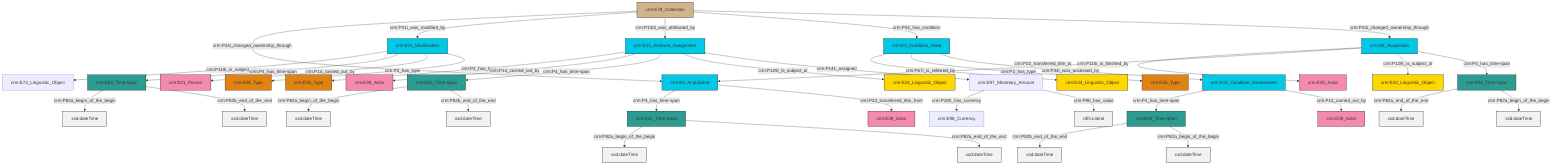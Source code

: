 graph TD
classDef Literal fill:#f2f2f2,stroke:#000000;
classDef CRM_Entity fill:#FFFFFF,stroke:#000000;
classDef Temporal_Entity fill:#00C9E6, stroke:#000000;
classDef Type fill:#E18312, stroke:#000000;
classDef Time-Span fill:#2C9C91, stroke:#000000;
classDef Appellation fill:#FFEB7F, stroke:#000000;
classDef Place fill:#008836, stroke:#000000;
classDef Persistent_Item fill:#B266B2, stroke:#000000;
classDef Conceptual_Object fill:#FFD700, stroke:#000000;
classDef Physical_Thing fill:#D2B48C, stroke:#000000;
classDef Actor fill:#f58aad, stroke:#000000;
classDef PC_Classes fill:#4ce600, stroke:#000000;
classDef Multi fill:#cccccc,stroke:#000000;

0["crm:E11_Modification"]:::Temporal_Entity -->|crm:P119i_is_subject_of| 1["crm:E73_Linguistic_Object"]:::Default
2["crm:E52_Time-Span"]:::Time-Span -->|crm:P82b_end_of_the_end| 3[xsd:dateTime]:::Literal
8["crm:E14_Condition_Assessment"]:::Temporal_Entity -->|crm:P4_has_time-span| 2["crm:E52_Time-Span"]:::Time-Span
0["crm:E11_Modification"]:::Temporal_Entity -->|crm:P4_has_time-span| 13["crm:E52_Time-Span"]:::Time-Span
14["crm:E52_Time-Span"]:::Time-Span -->|crm:P82a_end_of_the_end| 15[xsd:dateTime]:::Literal
13["crm:E52_Time-Span"]:::Time-Span -->|crm:P82a_begin_of_the_begin| 20[xsd:dateTime]:::Literal
21["crm:E8_Acquisition"]:::Temporal_Entity -->|crm:P22_transferred_title_to| 22["crm:E39_Actor"]:::Actor
0["crm:E11_Modification"]:::Temporal_Entity -->|crm:P14_carried_out_by| 24["crm:E21_Person"]:::Actor
25["crm:E3_Condition_State"]:::Temporal_Entity -->|crm:P67i_is_referred_by| 4["crm:E33_Linguistic_Object"]:::Conceptual_Object
9["crm:E13_Attribute_Assignment"]:::Temporal_Entity -->|crm:P2_has_type| 16["crm:E55_Type"]:::Type
21["crm:E8_Acquisition"]:::Temporal_Entity -->|crm:P115i_is_finished_by| 32["crm:E8_Acquisition"]:::Temporal_Entity
21["crm:E8_Acquisition"]:::Temporal_Entity -->|crm:P129i_is_subject_of| 33["crm:E33_Linguistic_Object"]:::Conceptual_Object
9["crm:E13_Attribute_Assignment"]:::Temporal_Entity -->|crm:P14_carried_out_by| 36["crm:E39_Actor"]:::Actor
32["crm:E8_Acquisition"]:::Temporal_Entity -->|crm:P4_has_time-span| 37["crm:E52_Time-Span"]:::Time-Span
13["crm:E52_Time-Span"]:::Time-Span -->|crm:P82b_end_of_the_end| 38[xsd:dateTime]:::Literal
32["crm:E8_Acquisition"]:::Temporal_Entity -->|crm:P23_transferred_title_from| 6["crm:E39_Actor"]:::Actor
18["crm:E52_Time-Span"]:::Time-Span -->|crm:P82a_begin_of_the_begin| 40[xsd:dateTime]:::Literal
11["crm:E78_Collection"]:::Physical_Thing -->|crm:P24i_changed_ownership_through| 32["crm:E8_Acquisition"]:::Temporal_Entity
37["crm:E52_Time-Span"]:::Time-Span -->|crm:P82a_begin_of_the_begin| 43[xsd:dateTime]:::Literal
8["crm:E14_Condition_Assessment"]:::Temporal_Entity -->|crm:P14_carried_out_by| 44["crm:E39_Actor"]:::Actor
2["crm:E52_Time-Span"]:::Time-Span -->|crm:P82a_begin_of_the_begin| 45[xsd:dateTime]:::Literal
28["crm:E97_Monetary_Amount"]:::Default -->|crm:P180_has_currency| 30["crm:E98_Currency"]:::Default
28["crm:E97_Monetary_Amount"]:::Default -->|crm:P90_has_value| 46[rdfs:Literal]:::Literal
0["crm:E11_Modification"]:::Temporal_Entity -->|crm:P2_has_type| 47["crm:E55_Type"]:::Type
18["crm:E52_Time-Span"]:::Time-Span -->|crm:P82b_end_of_the_end| 48[xsd:dateTime]:::Literal
37["crm:E52_Time-Span"]:::Time-Span -->|crm:P82a_end_of_the_end| 50[xsd:dateTime]:::Literal
14["crm:E52_Time-Span"]:::Time-Span -->|crm:P82a_begin_of_the_begin| 51[xsd:dateTime]:::Literal
9["crm:E13_Attribute_Assignment"]:::Temporal_Entity -->|crm:P4_has_time-span| 18["crm:E52_Time-Span"]:::Time-Span
11["crm:E78_Collection"]:::Physical_Thing -->|crm:P31i_was_modified_by| 0["crm:E11_Modification"]:::Temporal_Entity
25["crm:E3_Condition_State"]:::Temporal_Entity -->|crm:P2_has_type| 26["crm:E55_Type"]:::Type
11["crm:E78_Collection"]:::Physical_Thing -->|crm:P140i_was_attributed_by| 9["crm:E13_Attribute_Assignment"]:::Temporal_Entity
21["crm:E8_Acquisition"]:::Temporal_Entity -->|crm:P4_has_time-span| 14["crm:E52_Time-Span"]:::Time-Span
25["crm:E3_Condition_State"]:::Temporal_Entity -->|crm:P34i_was_assessed_by| 8["crm:E14_Condition_Assessment"]:::Temporal_Entity
9["crm:E13_Attribute_Assignment"]:::Temporal_Entity -->|crm:P129i_is_subject_of| 57["crm:E33_Linguistic_Object"]:::Conceptual_Object
11["crm:E78_Collection"]:::Physical_Thing -->|crm:P44_has_condition| 25["crm:E3_Condition_State"]:::Temporal_Entity
9["crm:E13_Attribute_Assignment"]:::Temporal_Entity -->|crm:P141_assigned| 28["crm:E97_Monetary_Amount"]:::Default
11["crm:E78_Collection"]:::Physical_Thing -->|crm:P24i_changed_ownership_through| 21["crm:E8_Acquisition"]:::Temporal_Entity